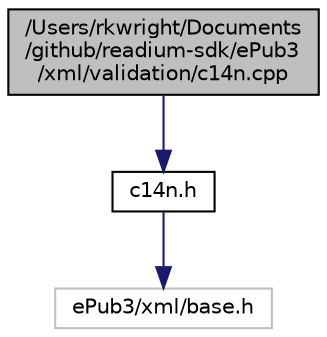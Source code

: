 digraph "/Users/rkwright/Documents/github/readium-sdk/ePub3/xml/validation/c14n.cpp"
{
  edge [fontname="Helvetica",fontsize="10",labelfontname="Helvetica",labelfontsize="10"];
  node [fontname="Helvetica",fontsize="10",shape=record];
  Node1 [label="/Users/rkwright/Documents\l/github/readium-sdk/ePub3\l/xml/validation/c14n.cpp",height=0.2,width=0.4,color="black", fillcolor="grey75", style="filled" fontcolor="black"];
  Node1 -> Node2 [color="midnightblue",fontsize="10",style="solid",fontname="Helvetica"];
  Node2 [label="c14n.h",height=0.2,width=0.4,color="black", fillcolor="white", style="filled",URL="$c14n_8h.xhtml"];
  Node2 -> Node3 [color="midnightblue",fontsize="10",style="solid",fontname="Helvetica"];
  Node3 [label="ePub3/xml/base.h",height=0.2,width=0.4,color="grey75", fillcolor="white", style="filled"];
}
